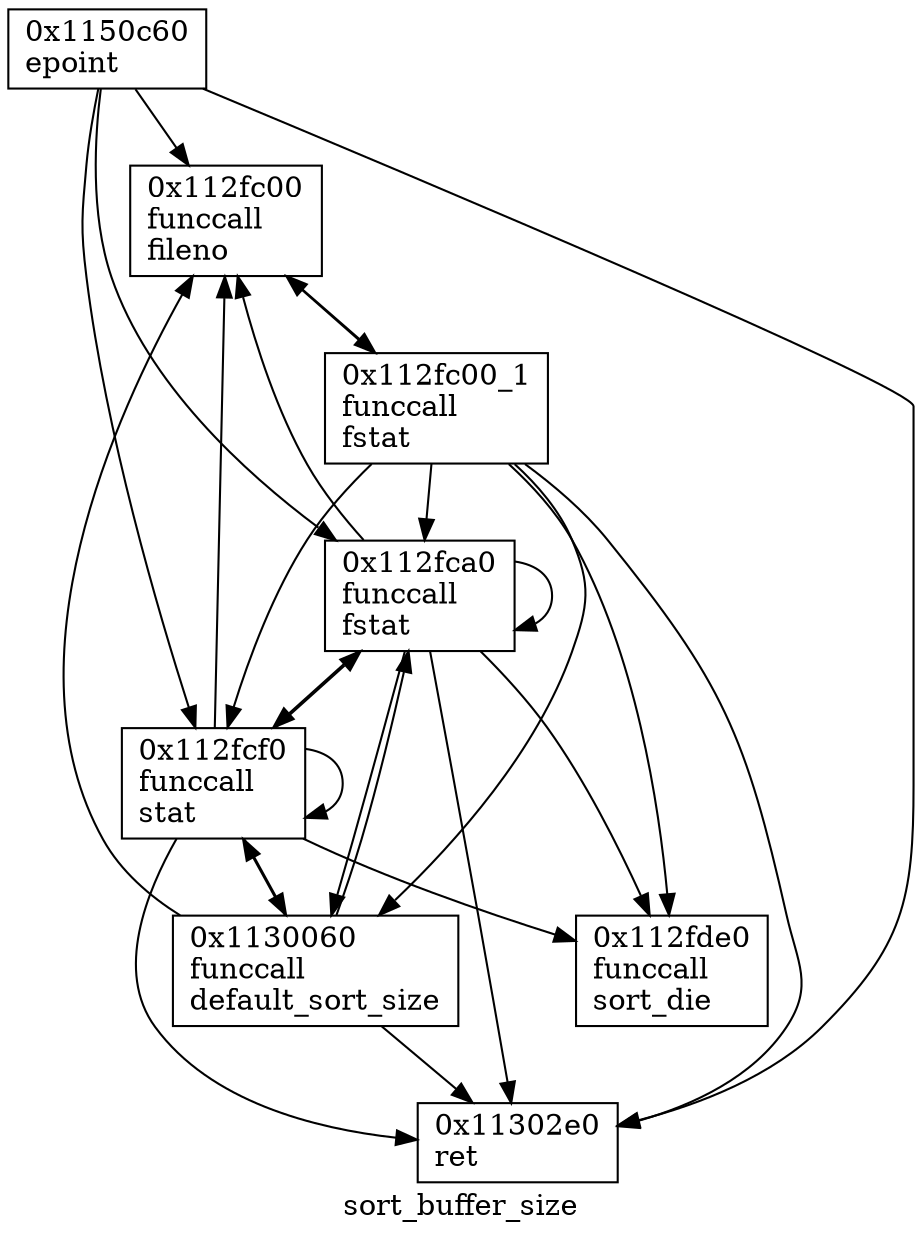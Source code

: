 digraph "sort_buffer_size" {
	label="sort_buffer_size";

	Node0x1150c60 [shape=record, label="{0x1150c60\lepoint\l}"];
	Node0x112fc00 [shape=record, label="{0x112fc00\lfunccall\lfileno\l}"];
	Node0x112fc00_1 [shape=record, label="{0x112fc00_1\lfunccall\lfstat\l}"];
	Node0x112fca0 [shape=record, label="{0x112fca0\lfunccall\lfstat\l}"];
	Node0x112fcf0 [shape=record, label="{0x112fcf0\lfunccall\lstat\l}"];
	Node0x112fde0 [shape=record, label="{0x112fde0\lfunccall\lsort_die\l}"];
	Node0x1130060 [shape=record, label="{0x1130060\lfunccall\ldefault_sort_size\l}"];
	Node0x11302e0 [shape=record, label="{0x11302e0\lret\l}"];
	Node0x1150c60:s0 -> Node0x112fc00;
	Node0x1150c60:s1 -> Node0x112fca0;
	Node0x1150c60:s2 -> Node0x112fcf0;
	Node0x1150c60:s3 -> Node0x11302e0;
	Node0x112fc00 -> Node0x112fc00_1;
	Node0x112fc00_1:s0 -> Node0x112fca0;
	Node0x112fc00_1:s1 -> Node0x112fcf0;
	Node0x112fc00_1:s2 -> Node0x11302e0;
	Node0x112fc00_1:s3 -> Node0x112fde0;
	Node0x112fc00_1:s4 -> Node0x1130060;
	Node0x112fc00_1:s5 -> Node0x112fc00;
	Node0x112fca0:s0 -> Node0x112fcf0;
	Node0x112fca0:s1 -> Node0x11302e0;
	Node0x112fca0:s2 -> Node0x112fde0;
	Node0x112fca0:s3 -> Node0x1130060;
	Node0x112fca0:s4 -> Node0x112fc00;
	Node0x112fca0:s5 -> Node0x112fca0;
	Node0x112fcf0:s0 -> Node0x11302e0;
	Node0x112fcf0:s1 -> Node0x112fde0;
	Node0x112fcf0:s2 -> Node0x1130060;
	Node0x112fcf0:s3 -> Node0x112fc00;
	Node0x112fcf0:s4 -> Node0x112fca0;
	Node0x112fcf0:s5 -> Node0x112fcf0;
	Node0x1130060:s0 -> Node0x11302e0;
	Node0x1130060:s1 -> Node0x112fc00;
	Node0x1130060:s2 -> Node0x112fca0;
	Node0x1130060:s3 -> Node0x112fcf0;
}